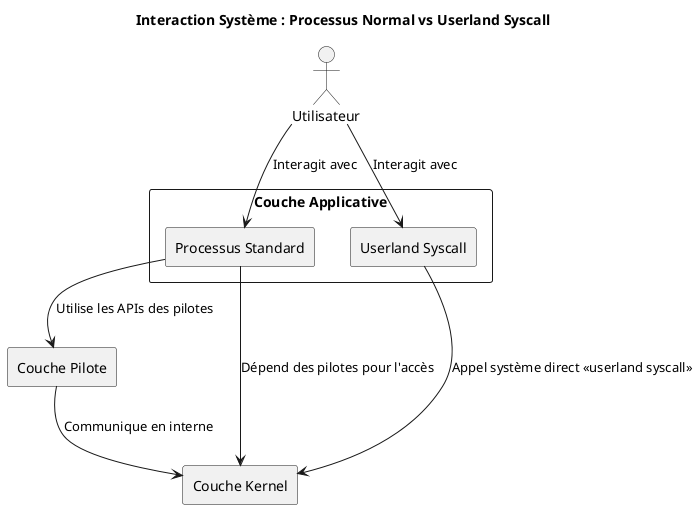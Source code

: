 @startuml

skinparam backgroundColor #FFFFFF
skinparam monochrome true
skinparam shadowing false

Title Interaction Système : Processus Normal vs Userland Syscall

' Définir les acteurs et les couches du système
actor "Utilisateur" as user
rectangle "Couche Applicative" as appLayer {
    rectangle "Processus Standard" as stdProcess
    rectangle "Userland Syscall" as syscallProcess
}
rectangle "Couche Pilote" as driverLayer
rectangle "Couche Kernel" as kernelLayer

' Flux du processus standard
user --> stdProcess : Interagit avec
stdProcess --> driverLayer : Utilise les APIs des pilotes
stdProcess --> kernelLayer : Dépend des pilotes pour l'accès

driverLayer --> kernelLayer : Communique en interne

' Flux du userland syscall
user --> syscallProcess : Interagit avec
syscallProcess --> kernelLayer : Appel système direct <<userland syscall>>

@enduml
